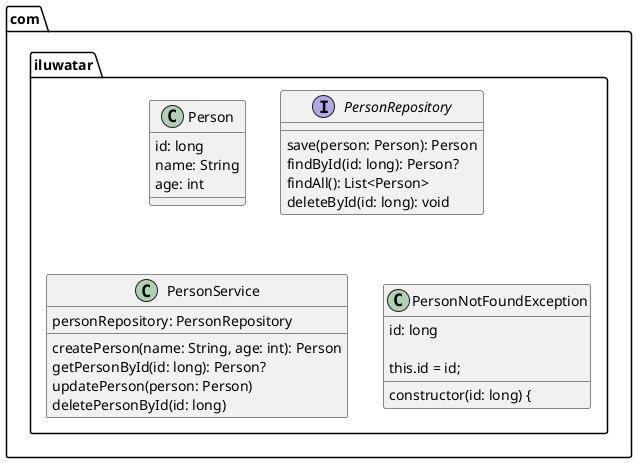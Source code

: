 @startuml

package com.iluwatar {

  class Person {
    id: long
    name: String
    age: int
  }

  interface PersonRepository {
    save(person: Person): Person
    findById(id: long): Person?
    findAll(): List<Person>
    deleteById(id: long): void
  }

  class PersonService {
    personRepository: PersonRepository

    createPerson(name: String, age: int): Person
    getPersonById(id: long): Person?
    updatePerson(person: Person)
    deletePersonById(id: long)
  }

  class PersonNotFoundException {
    id: long

    constructor(id: long) {
      this.id = id;
    }
  }
}

@enduml
